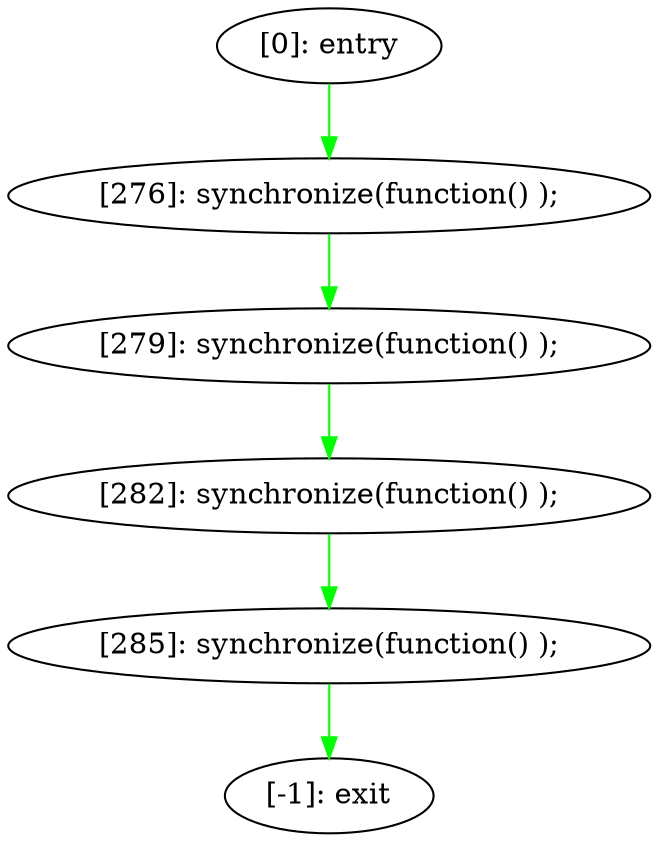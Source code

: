 digraph {
"0" [label="[-1]: exit"] 
"1" [label="[0]: entry"] 
"2" [label="[279]: synchronize(function() );\n"] 
"3" [label="[282]: synchronize(function() );\n"] 
"4" [label="[276]: synchronize(function() );\n"] 
"5" [label="[285]: synchronize(function() );\n"] 
"1" -> "4" [label="" color="green"] 
"2" -> "3" [label="" color="green"] 
"3" -> "5" [label="" color="green"] 
"4" -> "2" [label="" color="green"] 
"5" -> "0" [label="" color="green"] 
}
